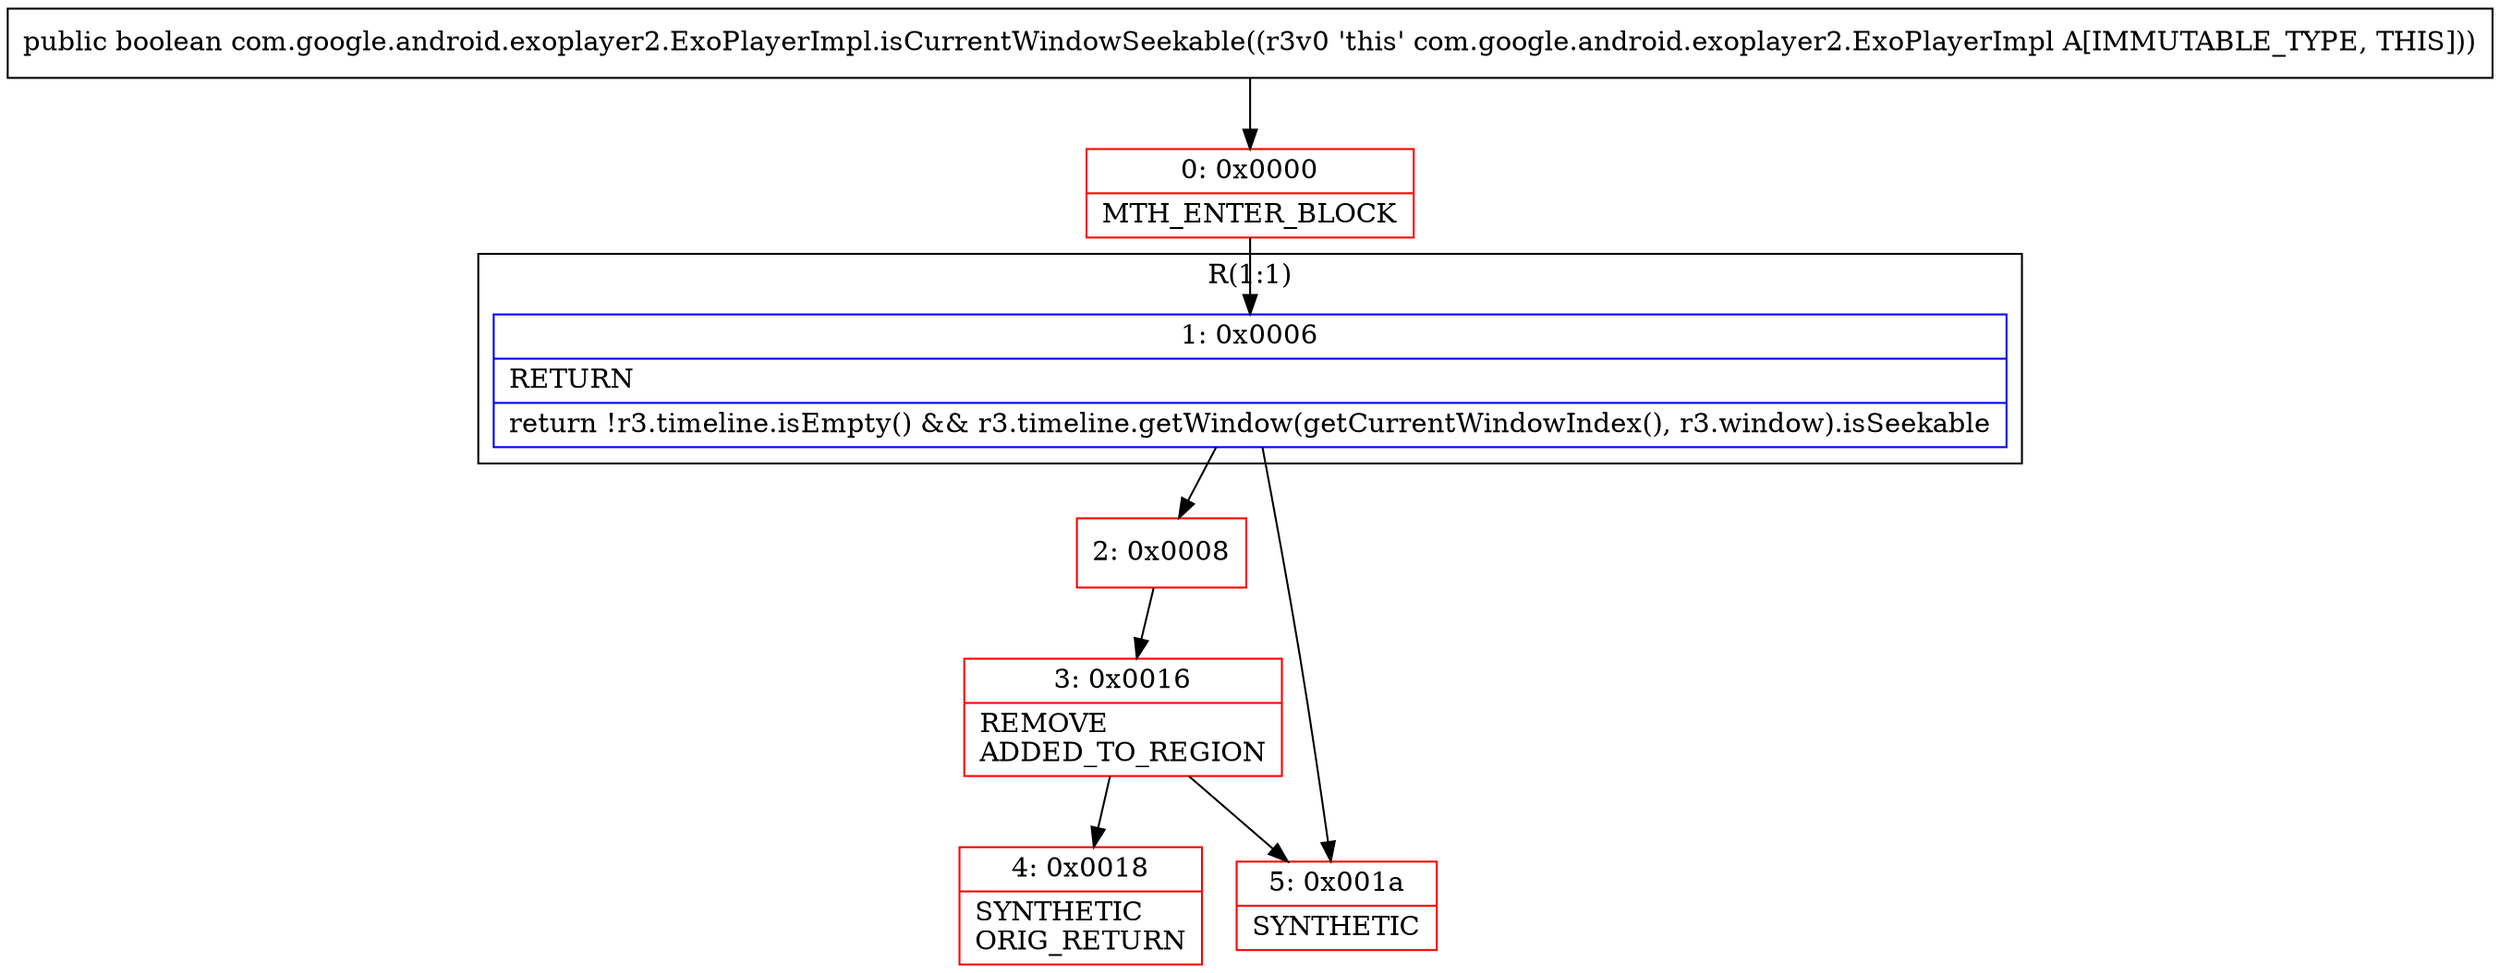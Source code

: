 digraph "CFG forcom.google.android.exoplayer2.ExoPlayerImpl.isCurrentWindowSeekable()Z" {
subgraph cluster_Region_194515410 {
label = "R(1:1)";
node [shape=record,color=blue];
Node_1 [shape=record,label="{1\:\ 0x0006|RETURN\l|return !r3.timeline.isEmpty() && r3.timeline.getWindow(getCurrentWindowIndex(), r3.window).isSeekable\l}"];
}
Node_0 [shape=record,color=red,label="{0\:\ 0x0000|MTH_ENTER_BLOCK\l}"];
Node_2 [shape=record,color=red,label="{2\:\ 0x0008}"];
Node_3 [shape=record,color=red,label="{3\:\ 0x0016|REMOVE\lADDED_TO_REGION\l}"];
Node_4 [shape=record,color=red,label="{4\:\ 0x0018|SYNTHETIC\lORIG_RETURN\l}"];
Node_5 [shape=record,color=red,label="{5\:\ 0x001a|SYNTHETIC\l}"];
MethodNode[shape=record,label="{public boolean com.google.android.exoplayer2.ExoPlayerImpl.isCurrentWindowSeekable((r3v0 'this' com.google.android.exoplayer2.ExoPlayerImpl A[IMMUTABLE_TYPE, THIS])) }"];
MethodNode -> Node_0;
Node_1 -> Node_2;
Node_1 -> Node_5;
Node_0 -> Node_1;
Node_2 -> Node_3;
Node_3 -> Node_4;
Node_3 -> Node_5;
}

